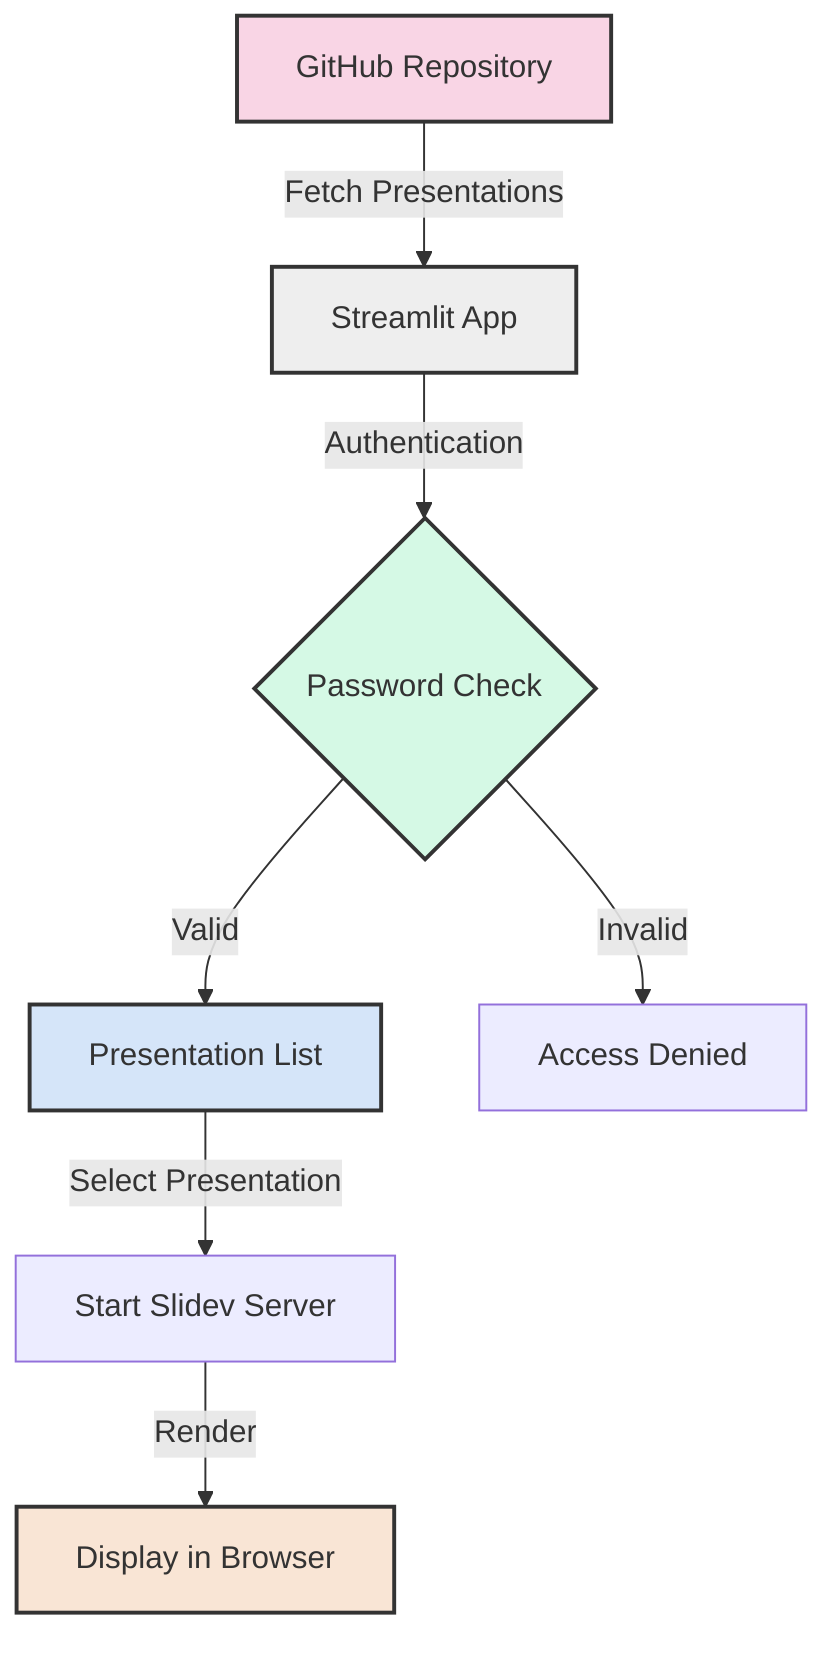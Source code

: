 graph TD
    A[GitHub Repository] -->|Fetch Presentations| B[Streamlit App]
    B -->|Authentication| C{Password Check}
    C -->|Valid| D[Presentation List]
    C -->|Invalid| E[Access Denied]
    D -->|Select Presentation| F[Start Slidev Server]
    F -->|Render| G[Display in Browser]
    
    style A fill:#f9d5e5,stroke:#333,stroke-width:2px
    style B fill:#eeeeee,stroke:#333,stroke-width:2px
    style C fill:#d5f9e5,stroke:#333,stroke-width:2px
    style D fill:#d5e5f9,stroke:#333,stroke-width:2px
    style G fill:#f9e5d5,stroke:#333,stroke-width:2px